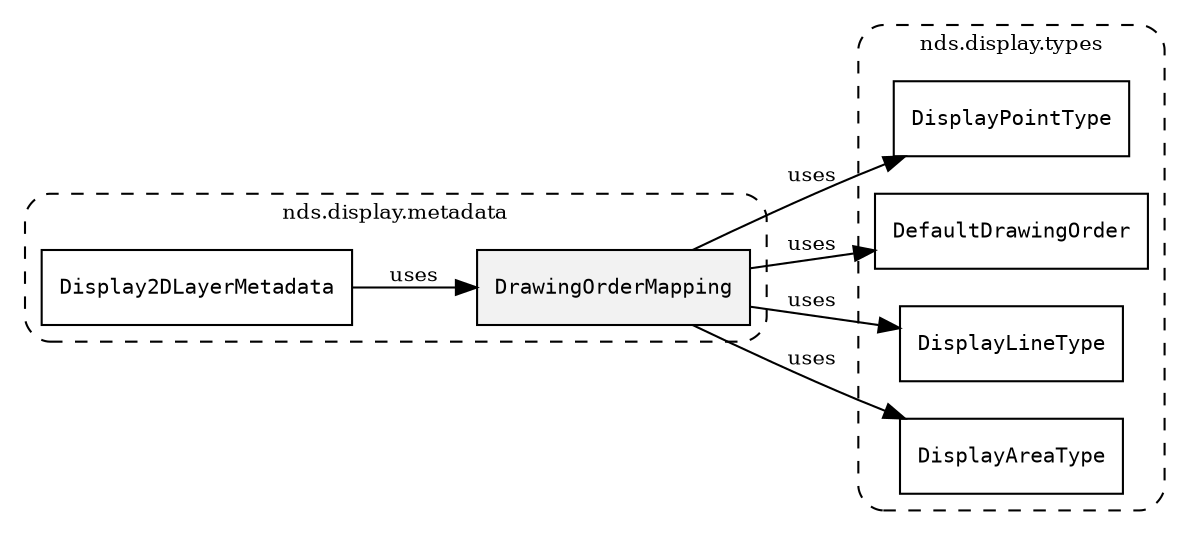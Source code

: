 /**
 * This dot file creates symbol collaboration diagram for DrawingOrderMapping.
 */
digraph ZSERIO
{
    node [shape=box, fontsize=10];
    rankdir="LR";
    fontsize=10;
    tooltip="DrawingOrderMapping collaboration diagram";

    subgraph "cluster_nds.display.metadata"
    {
        style="dashed, rounded";
        label="nds.display.metadata";
        tooltip="Package nds.display.metadata";
        href="../../../content/packages/nds.display.metadata.html#Package-nds-display-metadata";
        target="_parent";

        "DrawingOrderMapping" [style="filled", fillcolor="#0000000D", target="_parent", label=<<font face="monospace"><table align="center" border="0" cellspacing="0" cellpadding="0"><tr><td href="../../../content/packages/nds.display.metadata.html#Structure-DrawingOrderMapping" title="Structure defined in nds.display.metadata">DrawingOrderMapping</td></tr></table></font>>];
        "Display2DLayerMetadata" [target="_parent", label=<<font face="monospace"><table align="center" border="0" cellspacing="0" cellpadding="0"><tr><td href="../../../content/packages/nds.display.metadata.html#Structure-Display2DLayerMetadata" title="Structure defined in nds.display.metadata">Display2DLayerMetadata</td></tr></table></font>>];
    }

    subgraph "cluster_nds.display.types"
    {
        style="dashed, rounded";
        label="nds.display.types";
        tooltip="Package nds.display.types";
        href="../../../content/packages/nds.display.types.html#Package-nds-display-types";
        target="_parent";

        "DisplayPointType" [target="_parent", label=<<font face="monospace"><table align="center" border="0" cellspacing="0" cellpadding="0"><tr><td href="../../../content/packages/nds.display.types.html#Enum-DisplayPointType" title="Enum defined in nds.display.types">DisplayPointType</td></tr></table></font>>];
        "DefaultDrawingOrder" [target="_parent", label=<<font face="monospace"><table align="center" border="0" cellspacing="0" cellpadding="0"><tr><td href="../../../content/packages/nds.display.types.html#Subtype-DefaultDrawingOrder" title="Subtype defined in nds.display.types">DefaultDrawingOrder</td></tr></table></font>>];
        "DisplayLineType" [target="_parent", label=<<font face="monospace"><table align="center" border="0" cellspacing="0" cellpadding="0"><tr><td href="../../../content/packages/nds.display.types.html#Enum-DisplayLineType" title="Enum defined in nds.display.types">DisplayLineType</td></tr></table></font>>];
        "DisplayAreaType" [target="_parent", label=<<font face="monospace"><table align="center" border="0" cellspacing="0" cellpadding="0"><tr><td href="../../../content/packages/nds.display.types.html#Enum-DisplayAreaType" title="Enum defined in nds.display.types">DisplayAreaType</td></tr></table></font>>];
    }

    "DrawingOrderMapping" -> "DisplayPointType" [label="uses", fontsize=10];
    "DrawingOrderMapping" -> "DefaultDrawingOrder" [label="uses", fontsize=10];
    "DrawingOrderMapping" -> "DisplayLineType" [label="uses", fontsize=10];
    "DrawingOrderMapping" -> "DisplayAreaType" [label="uses", fontsize=10];
    "Display2DLayerMetadata" -> "DrawingOrderMapping" [label="uses", fontsize=10];
}
